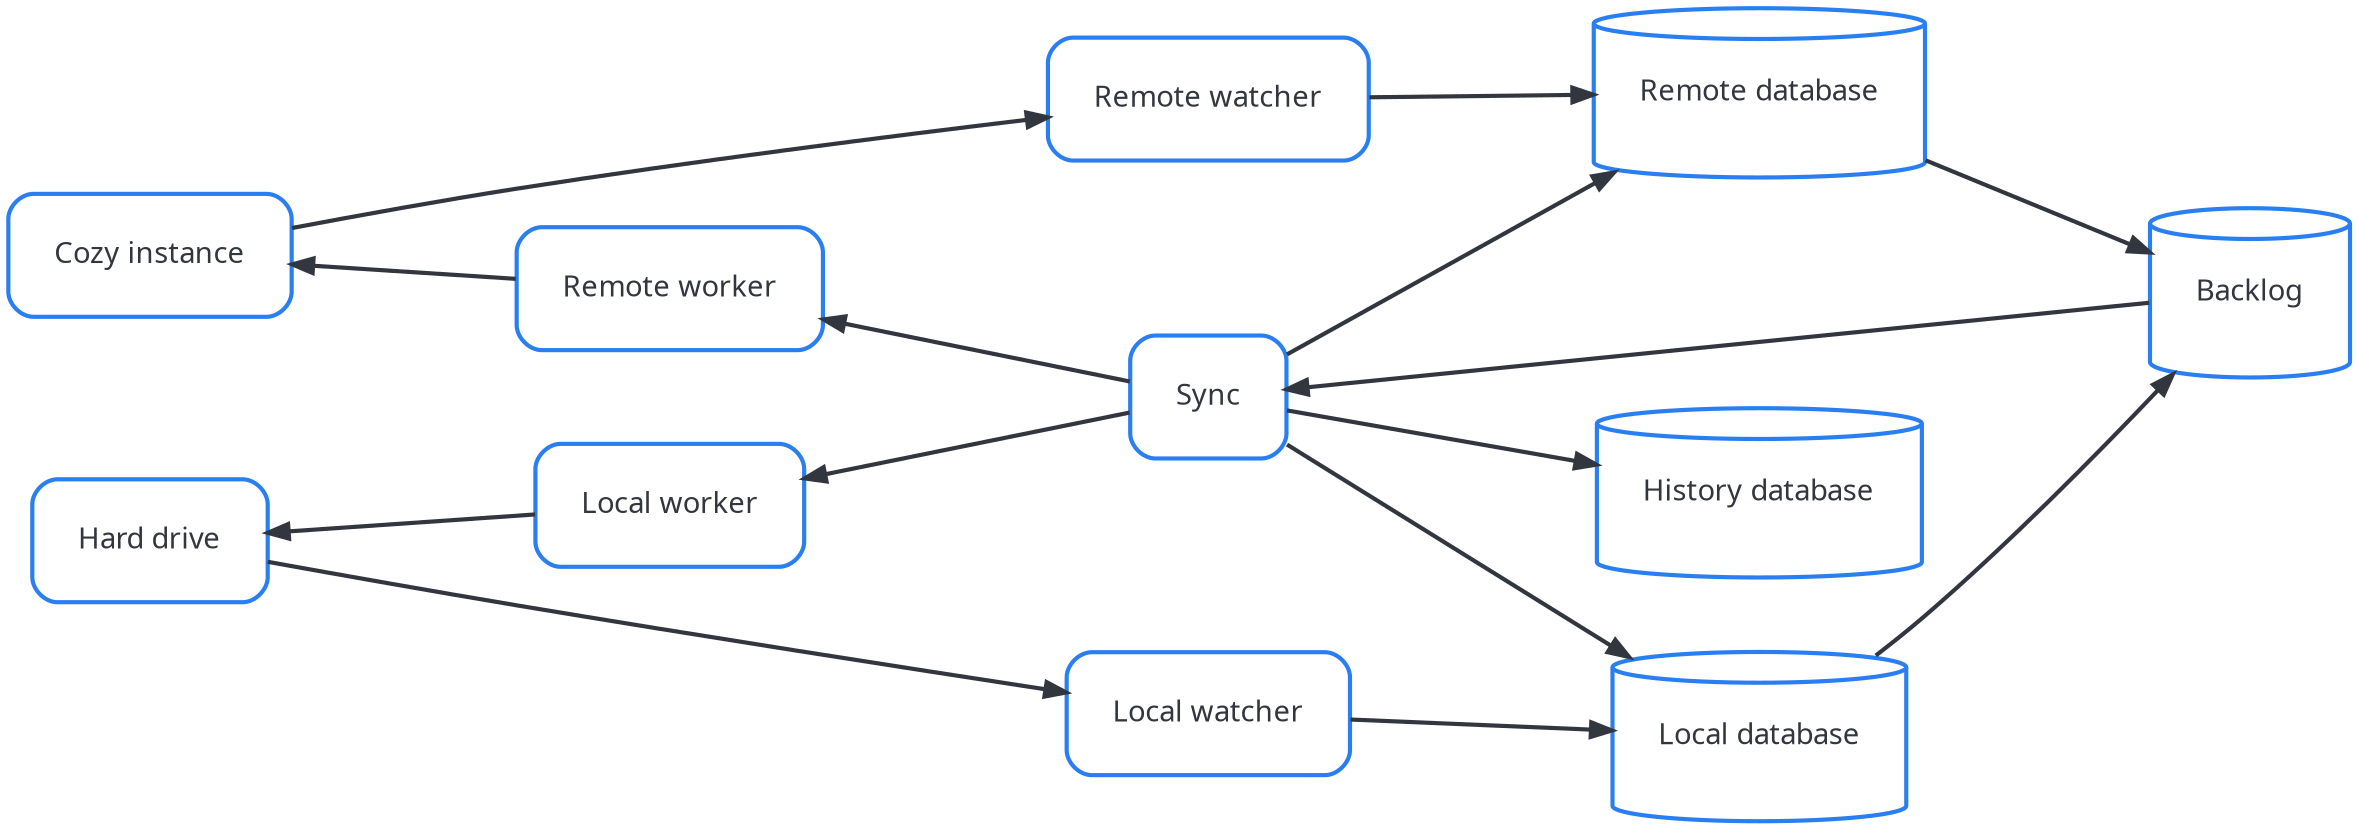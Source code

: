 digraph workflow {
	graph [rankdir="LR", splines=true]
	node [fontname="Fira Code", color="#297EF2", fontcolor="#32363F", shape="box", style="bold,rounded", margin=0.3]
	edge [color="#32363F", style="bold"]
	ranksep = 1.5
	nodesep = 0.5

	q [label="Backlog", shape="cylinder"]
	hist [label="History database", shape="cylinder"]
	ldb [label="Local database", shape="cylinder"]
	rdb [label="Remote database", shape="cylinder"]

	sync [label="Sync"]

	cozy [label="Cozy instance"]
	rwa [label="Remote watcher"]
	rwo [label="Remote worker"]

	hdd [label="Hard drive"]
	lwa [label="Local watcher"]
	lwo [label="Local worker"]

	sync -> q [dir="back"]
	sync -> hist

	cozy -> rwa -> rdb -> q
	hdd -> lwa -> ldb -> q

	sync -> rdb
	sync -> ldb

	cozy -> rwo -> sync [dir="back"]
	hdd -> lwo -> sync [dir="back"]
}
